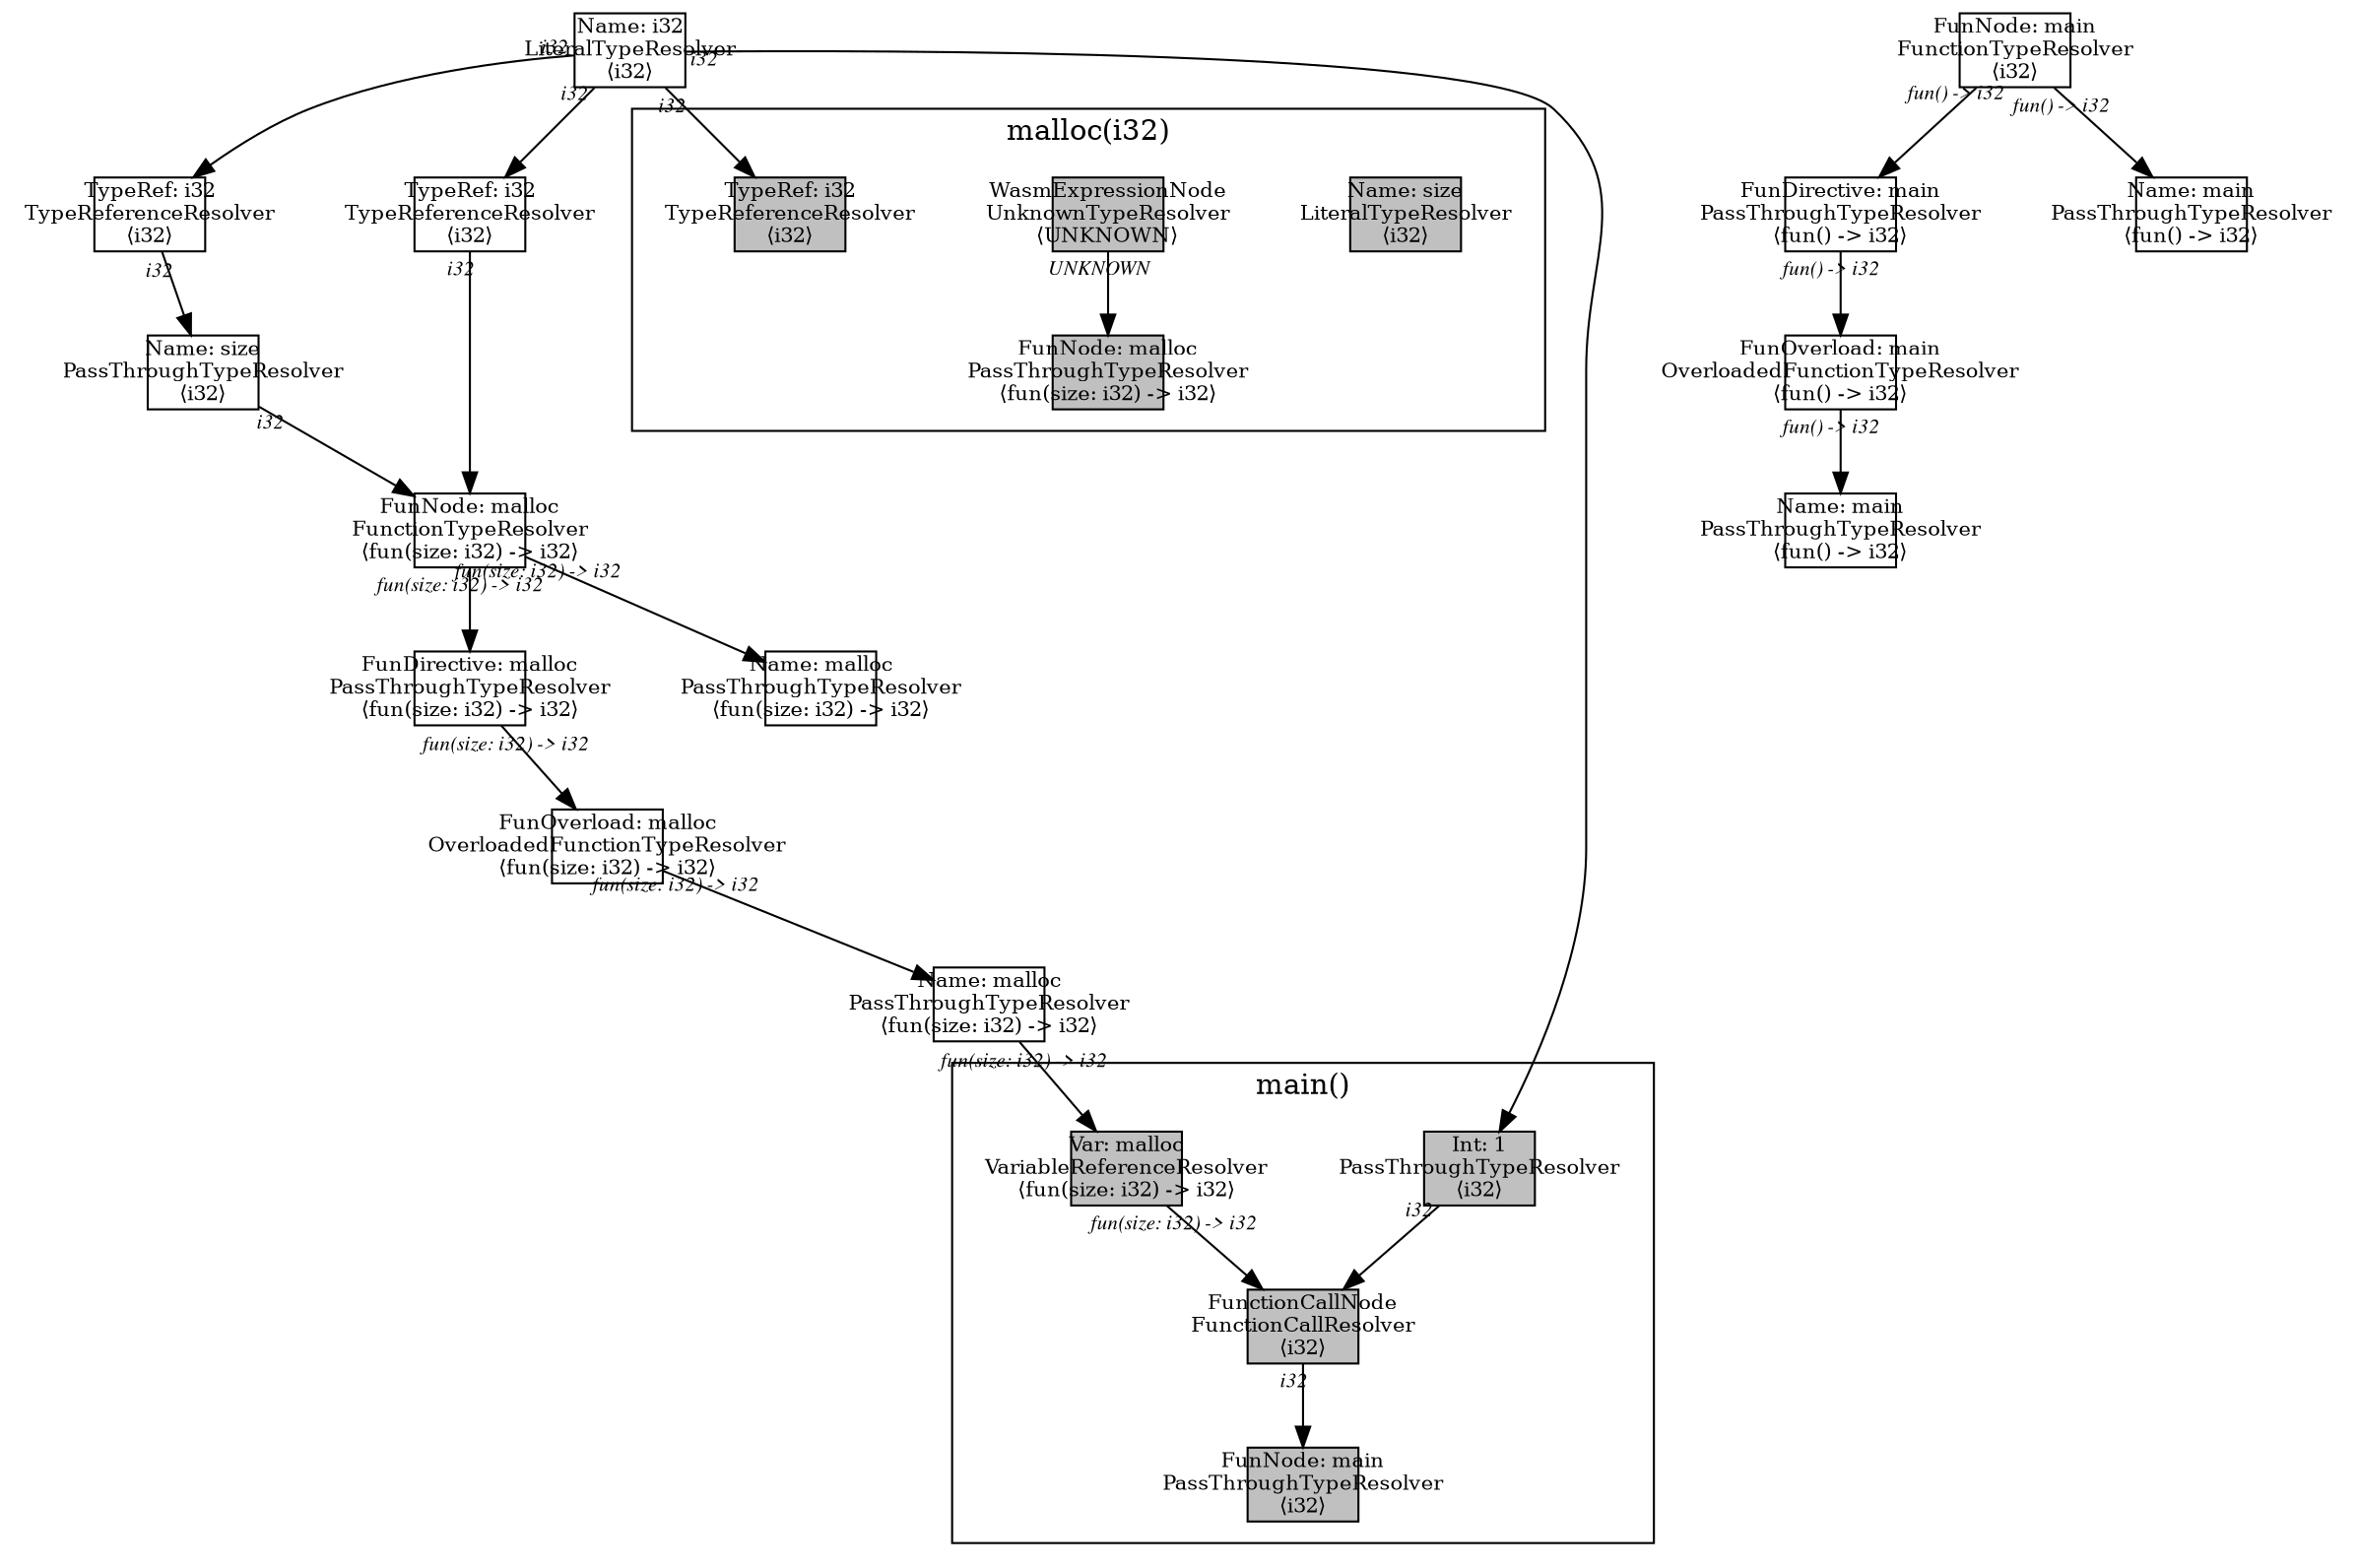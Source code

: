 digraph Document {
  node [shape=box,fixedsize=shape fontsize=10]
  1 [label="Name: i32\nLiteralTypeResolver\n⟨i32⟩"];
  2 [label="FunOverload: malloc\nOverloadedFunctionTypeResolver\n⟨fun(size: i32) -> i32⟩"];
  3 [label="FunDirective: malloc\nPassThroughTypeResolver\n⟨fun(size: i32) -> i32⟩"];
  4 [label="FunNode: malloc\nFunctionTypeResolver\n⟨fun(size: i32) -> i32⟩"];
  5 [label="TypeRef: i32\nTypeReferenceResolver\n⟨i32⟩"];
  6 [label="Name: size\nPassThroughTypeResolver\n⟨i32⟩"];
  7 [label="TypeRef: i32\nTypeReferenceResolver\n⟨i32⟩"];
  8 [label="Name: malloc\nPassThroughTypeResolver\n⟨fun(size: i32) -> i32⟩"];
  9 [label="Name: malloc\nPassThroughTypeResolver\n⟨fun(size: i32) -> i32⟩"];
  10 [label="FunOverload: main\nOverloadedFunctionTypeResolver\n⟨fun() -> i32⟩"];
  11 [label="FunDirective: main\nPassThroughTypeResolver\n⟨fun() -> i32⟩"];
  12 [label="FunNode: main\nFunctionTypeResolver\n⟨i32⟩"];
  13 [label="Name: main\nPassThroughTypeResolver\n⟨fun() -> i32⟩"];
  14 [label="Name: main\nPassThroughTypeResolver\n⟨fun() -> i32⟩"];
  subgraph cluster0 {
    node [style=filled, fillcolor=grey];
    15 [label="FunctionCallNode\nFunctionCallResolver\n⟨i32⟩"];
    16 [label="Var: malloc\nVariableReferenceResolver\n⟨fun(size: i32) -> i32⟩"];
    17 [label="Int: 1\nPassThroughTypeResolver\n⟨i32⟩"];
    18 [label="FunNode: main\nPassThroughTypeResolver\n⟨i32⟩"];
    15 -> 18[taillabel="i32" labeldistance="1" fontname="times  italic" fontsize = 10 color="black" ];
    16 -> 15[taillabel="fun(size: i32) -> i32" labeldistance="1" fontname="times  italic" fontsize = 10 color="black" ];
    17 -> 15[taillabel="i32" labeldistance="1" fontname="times  italic" fontsize = 10 color="black" ];
  label = "main()";
}
  subgraph cluster1 {
    node [style=filled, fillcolor=grey];
    19 [label="Name: size\nLiteralTypeResolver\n⟨i32⟩"];
    20 [label="WasmExpressionNode\nUnknownTypeResolver\n⟨UNKNOWN⟩"];
    21 [label="FunNode: malloc\nPassThroughTypeResolver\n⟨fun(size: i32) -> i32⟩"];
    22 [label="TypeRef: i32\nTypeReferenceResolver\n⟨i32⟩"];
    20 -> 21[taillabel="UNKNOWN" labeldistance="1" fontname="times  italic" fontsize = 10 color="black" ];
  label = "malloc(i32)";
}
  1 -> 5[taillabel="i32" labeldistance="1" fontname="times  italic" fontsize = 10 color="black" ];
  1 -> 7[taillabel="i32" labeldistance="1" fontname="times  italic" fontsize = 10 color="black" ];
  1 -> 17[taillabel="i32" labeldistance="1" fontname="times  italic" fontsize = 10 color="black" ];
  1 -> 22[taillabel="i32" labeldistance="1" fontname="times  italic" fontsize = 10 color="black" ];
  2 -> 9[taillabel="fun(size: i32) -> i32" labeldistance="1" fontname="times  italic" fontsize = 10 color="black" ];
  3 -> 2[taillabel="fun(size: i32) -> i32" labeldistance="1" fontname="times  italic" fontsize = 10 color="black" ];
  4 -> 8[taillabel="fun(size: i32) -> i32" labeldistance="1" fontname="times  italic" fontsize = 10 color="black" ];
  4 -> 3[taillabel="fun(size: i32) -> i32" labeldistance="1" fontname="times  italic" fontsize = 10 color="black" ];
  5 -> 6[taillabel="i32" labeldistance="1" fontname="times  italic" fontsize = 10 color="black" ];
  6 -> 4[taillabel="i32" labeldistance="1" fontname="times  italic" fontsize = 10 color="black" ];
  7 -> 4[taillabel="i32" labeldistance="1" fontname="times  italic" fontsize = 10 color="black" ];
  9 -> 16[taillabel="fun(size: i32) -> i32" labeldistance="1" fontname="times  italic" fontsize = 10 color="black" ];
  10 -> 14[taillabel="fun() -> i32" labeldistance="1" fontname="times  italic" fontsize = 10 color="black" ];
  11 -> 10[taillabel="fun() -> i32" labeldistance="1" fontname="times  italic" fontsize = 10 color="black" ];
  12 -> 13[taillabel="fun() -> i32" labeldistance="1" fontname="times  italic" fontsize = 10 color="black" ];
  12 -> 11[taillabel="fun() -> i32" labeldistance="1" fontname="times  italic" fontsize = 10 color="black" ];
  label="";
}
